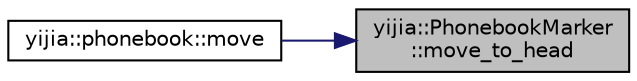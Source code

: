 digraph "yijia::PhonebookMarker::move_to_head"
{
 // LATEX_PDF_SIZE
  edge [fontname="Helvetica",fontsize="10",labelfontname="Helvetica",labelfontsize="10"];
  node [fontname="Helvetica",fontsize="10",shape=record];
  rankdir="RL";
  Node1 [label="yijia::PhonebookMarker\l::move_to_head",height=0.2,width=0.4,color="black", fillcolor="grey75", style="filled", fontcolor="black",tooltip=" "];
  Node1 -> Node2 [dir="back",color="midnightblue",fontsize="10",style="solid",fontname="Helvetica"];
  Node2 [label="yijia::phonebook::move",height=0.2,width=0.4,color="black", fillcolor="white", style="filled",URL="$namespaceyijia_1_1phonebook.html#a0ed69b6e477fe0a903a56b6a0e557872",tooltip=" "];
}
